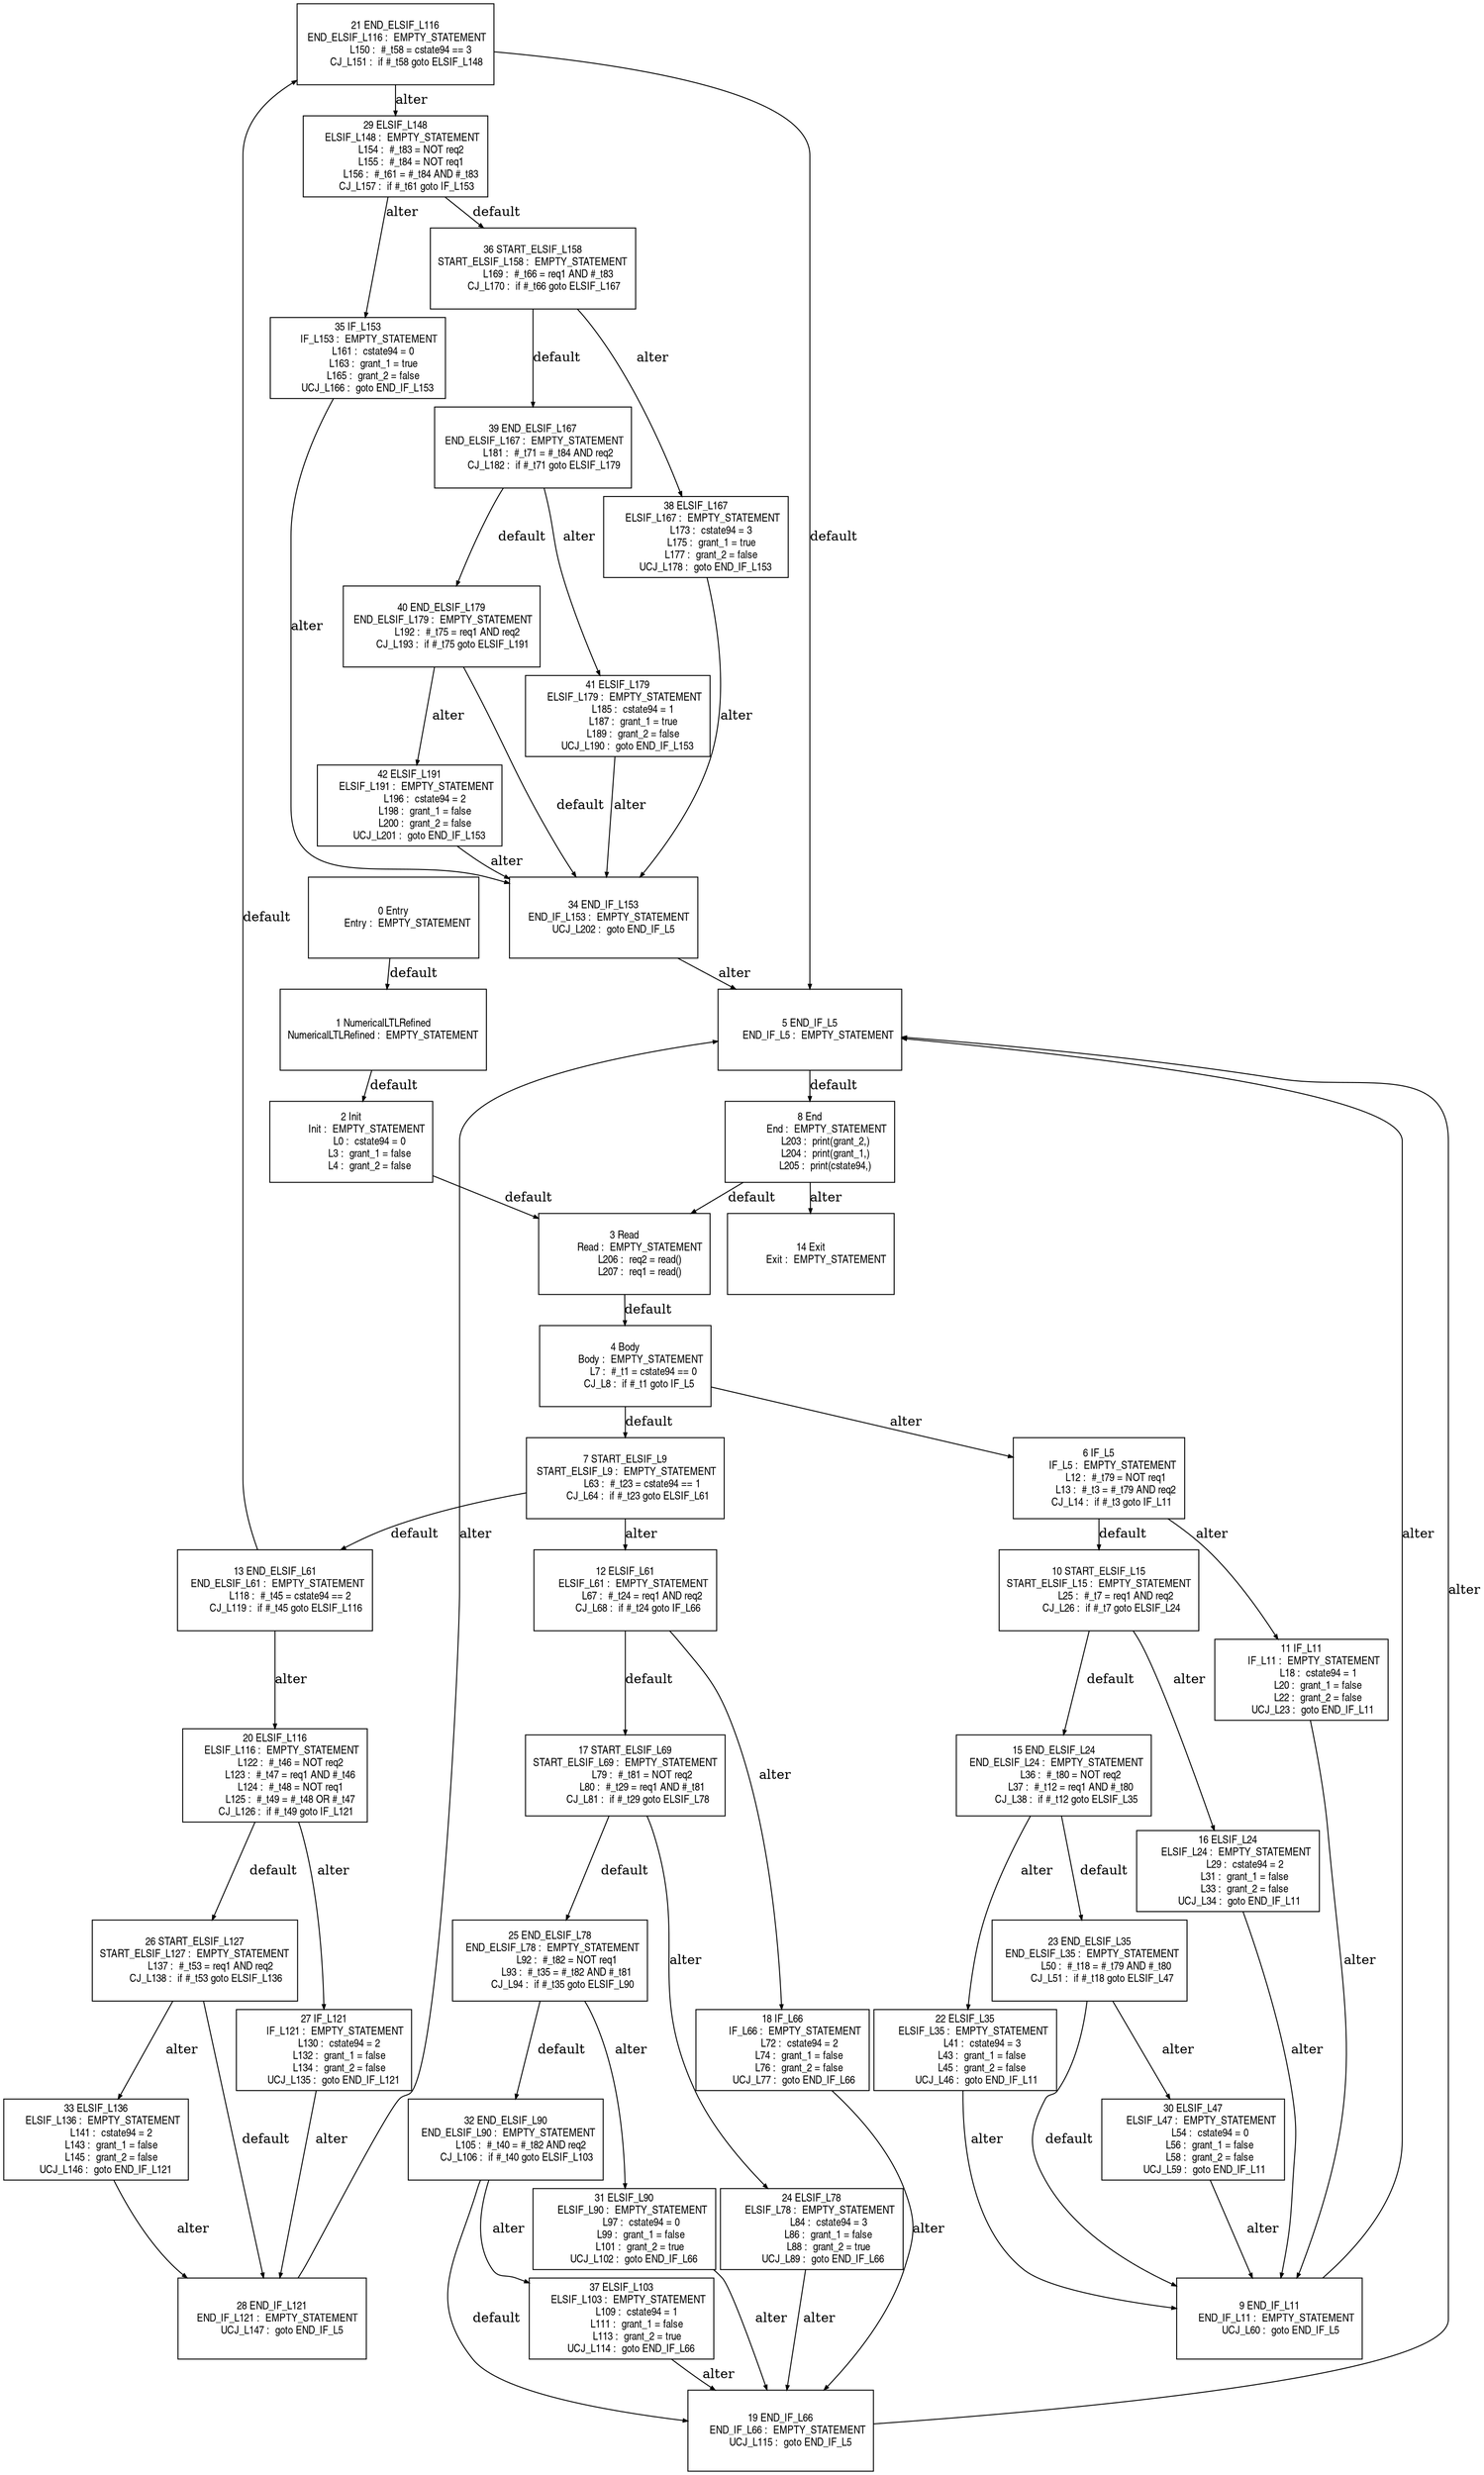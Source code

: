 digraph G {
  ranksep=.25;
  edge [arrowsize=.5]
  node [shape=rectangle, fontname="ArialNarrow",
        fontsize=12,  height=1.2];
  "21 END_ELSIF_L116
 END_ELSIF_L116 :  EMPTY_STATEMENT
           L150 :  #_t58 = cstate94 == 3
        CJ_L151 :  if #_t58 goto ELSIF_L148
"; "2 Init
           Init :  EMPTY_STATEMENT
             L0 :  cstate94 = 0
             L3 :  grant_1 = false
             L4 :  grant_2 = false
"; "34 END_IF_L153
    END_IF_L153 :  EMPTY_STATEMENT
       UCJ_L202 :  goto END_IF_L5
"; "15 END_ELSIF_L24
  END_ELSIF_L24 :  EMPTY_STATEMENT
            L36 :  #_t80 = NOT req2
            L37 :  #_t12 = req1 AND #_t80
         CJ_L38 :  if #_t12 goto ELSIF_L35
"; "33 ELSIF_L136
     ELSIF_L136 :  EMPTY_STATEMENT
           L141 :  cstate94 = 2
           L143 :  grant_1 = false
           L145 :  grant_2 = false
       UCJ_L146 :  goto END_IF_L121
"; "27 IF_L121
        IF_L121 :  EMPTY_STATEMENT
           L130 :  cstate94 = 2
           L132 :  grant_1 = false
           L134 :  grant_2 = false
       UCJ_L135 :  goto END_IF_L121
"; "35 IF_L153
        IF_L153 :  EMPTY_STATEMENT
           L161 :  cstate94 = 0
           L163 :  grant_1 = true
           L165 :  grant_2 = false
       UCJ_L166 :  goto END_IF_L153
"; "20 ELSIF_L116
     ELSIF_L116 :  EMPTY_STATEMENT
           L122 :  #_t46 = NOT req2
           L123 :  #_t47 = req1 AND #_t46
           L124 :  #_t48 = NOT req1
           L125 :  #_t49 = #_t48 OR #_t47
        CJ_L126 :  if #_t49 goto IF_L121
"; "28 END_IF_L121
    END_IF_L121 :  EMPTY_STATEMENT
       UCJ_L147 :  goto END_IF_L5
"; "22 ELSIF_L35
      ELSIF_L35 :  EMPTY_STATEMENT
            L41 :  cstate94 = 3
            L43 :  grant_1 = false
            L45 :  grant_2 = false
        UCJ_L46 :  goto END_IF_L11
"; "30 ELSIF_L47
      ELSIF_L47 :  EMPTY_STATEMENT
            L54 :  cstate94 = 0
            L56 :  grant_1 = false
            L58 :  grant_2 = false
        UCJ_L59 :  goto END_IF_L11
"; "16 ELSIF_L24
      ELSIF_L24 :  EMPTY_STATEMENT
            L29 :  cstate94 = 2
            L31 :  grant_1 = false
            L33 :  grant_2 = false
        UCJ_L34 :  goto END_IF_L11
"; "9 END_IF_L11
     END_IF_L11 :  EMPTY_STATEMENT
        UCJ_L60 :  goto END_IF_L5
"; "4 Body
           Body :  EMPTY_STATEMENT
             L7 :  #_t1 = cstate94 == 0
          CJ_L8 :  if #_t1 goto IF_L5
"; "14 Exit
           Exit :  EMPTY_STATEMENT
"; "11 IF_L11
         IF_L11 :  EMPTY_STATEMENT
            L18 :  cstate94 = 1
            L20 :  grant_1 = false
            L22 :  grant_2 = false
        UCJ_L23 :  goto END_IF_L11
"; "29 ELSIF_L148
     ELSIF_L148 :  EMPTY_STATEMENT
           L154 :  #_t83 = NOT req2
           L155 :  #_t84 = NOT req1
           L156 :  #_t61 = #_t84 AND #_t83
        CJ_L157 :  if #_t61 goto IF_L153
"; "3 Read
           Read :  EMPTY_STATEMENT
           L206 :  req2 = read()
           L207 :  req1 = read()
"; "5 END_IF_L5
      END_IF_L5 :  EMPTY_STATEMENT
"; "13 END_ELSIF_L61
  END_ELSIF_L61 :  EMPTY_STATEMENT
           L118 :  #_t45 = cstate94 == 2
        CJ_L119 :  if #_t45 goto ELSIF_L116
"; "6 IF_L5
          IF_L5 :  EMPTY_STATEMENT
            L12 :  #_t79 = NOT req1
            L13 :  #_t3 = #_t79 AND req2
         CJ_L14 :  if #_t3 goto IF_L11
"; "18 IF_L66
         IF_L66 :  EMPTY_STATEMENT
            L72 :  cstate94 = 2
            L74 :  grant_1 = false
            L76 :  grant_2 = false
        UCJ_L77 :  goto END_IF_L66
"; "41 ELSIF_L179
     ELSIF_L179 :  EMPTY_STATEMENT
           L185 :  cstate94 = 1
           L187 :  grant_1 = true
           L189 :  grant_2 = false
       UCJ_L190 :  goto END_IF_L153
"; "1 NumericalLTLRefined
NumericalLTLRefined :  EMPTY_STATEMENT
"; "10 START_ELSIF_L15
START_ELSIF_L15 :  EMPTY_STATEMENT
            L25 :  #_t7 = req1 AND req2
         CJ_L26 :  if #_t7 goto ELSIF_L24
"; "39 END_ELSIF_L167
 END_ELSIF_L167 :  EMPTY_STATEMENT
           L181 :  #_t71 = #_t84 AND req2
        CJ_L182 :  if #_t71 goto ELSIF_L179
"; "42 ELSIF_L191
     ELSIF_L191 :  EMPTY_STATEMENT
           L196 :  cstate94 = 2
           L198 :  grant_1 = false
           L200 :  grant_2 = false
       UCJ_L201 :  goto END_IF_L153
"; "31 ELSIF_L90
      ELSIF_L90 :  EMPTY_STATEMENT
            L97 :  cstate94 = 0
            L99 :  grant_1 = false
           L101 :  grant_2 = true
       UCJ_L102 :  goto END_IF_L66
"; "25 END_ELSIF_L78
  END_ELSIF_L78 :  EMPTY_STATEMENT
            L92 :  #_t82 = NOT req1
            L93 :  #_t35 = #_t82 AND #_t81
         CJ_L94 :  if #_t35 goto ELSIF_L90
"; "26 START_ELSIF_L127
START_ELSIF_L127 :  EMPTY_STATEMENT
           L137 :  #_t53 = req1 AND req2
        CJ_L138 :  if #_t53 goto ELSIF_L136
"; "12 ELSIF_L61
      ELSIF_L61 :  EMPTY_STATEMENT
            L67 :  #_t24 = req1 AND req2
         CJ_L68 :  if #_t24 goto IF_L66
"; "36 START_ELSIF_L158
START_ELSIF_L158 :  EMPTY_STATEMENT
           L169 :  #_t66 = req1 AND #_t83
        CJ_L170 :  if #_t66 goto ELSIF_L167
"; "19 END_IF_L66
     END_IF_L66 :  EMPTY_STATEMENT
       UCJ_L115 :  goto END_IF_L5
"; "23 END_ELSIF_L35
  END_ELSIF_L35 :  EMPTY_STATEMENT
            L50 :  #_t18 = #_t79 AND #_t80
         CJ_L51 :  if #_t18 goto ELSIF_L47
"; "17 START_ELSIF_L69
START_ELSIF_L69 :  EMPTY_STATEMENT
            L79 :  #_t81 = NOT req2
            L80 :  #_t29 = req1 AND #_t81
         CJ_L81 :  if #_t29 goto ELSIF_L78
"; "8 End
            End :  EMPTY_STATEMENT
           L203 :  print(grant_2,)
           L204 :  print(grant_1,)
           L205 :  print(cstate94,)
"; "37 ELSIF_L103
     ELSIF_L103 :  EMPTY_STATEMENT
           L109 :  cstate94 = 1
           L111 :  grant_1 = false
           L113 :  grant_2 = true
       UCJ_L114 :  goto END_IF_L66
"; "38 ELSIF_L167
     ELSIF_L167 :  EMPTY_STATEMENT
           L173 :  cstate94 = 3
           L175 :  grant_1 = true
           L177 :  grant_2 = false
       UCJ_L178 :  goto END_IF_L153
"; "7 START_ELSIF_L9
 START_ELSIF_L9 :  EMPTY_STATEMENT
            L63 :  #_t23 = cstate94 == 1
         CJ_L64 :  if #_t23 goto ELSIF_L61
"; "40 END_ELSIF_L179
 END_ELSIF_L179 :  EMPTY_STATEMENT
           L192 :  #_t75 = req1 AND req2
        CJ_L193 :  if #_t75 goto ELSIF_L191
"; "32 END_ELSIF_L90
  END_ELSIF_L90 :  EMPTY_STATEMENT
           L105 :  #_t40 = #_t82 AND req2
        CJ_L106 :  if #_t40 goto ELSIF_L103
"; "0 Entry
          Entry :  EMPTY_STATEMENT
"; "24 ELSIF_L78
      ELSIF_L78 :  EMPTY_STATEMENT
            L84 :  cstate94 = 3
            L86 :  grant_1 = false
            L88 :  grant_2 = true
        UCJ_L89 :  goto END_IF_L66
"; 
  "1 NumericalLTLRefined
NumericalLTLRefined :  EMPTY_STATEMENT
" -> "2 Init
           Init :  EMPTY_STATEMENT
             L0 :  cstate94 = 0
             L3 :  grant_1 = false
             L4 :  grant_2 = false
"  [label="default"];
  "2 Init
           Init :  EMPTY_STATEMENT
             L0 :  cstate94 = 0
             L3 :  grant_1 = false
             L4 :  grant_2 = false
" -> "3 Read
           Read :  EMPTY_STATEMENT
           L206 :  req2 = read()
           L207 :  req1 = read()
"  [label="default"];
  "4 Body
           Body :  EMPTY_STATEMENT
             L7 :  #_t1 = cstate94 == 0
          CJ_L8 :  if #_t1 goto IF_L5
" -> "7 START_ELSIF_L9
 START_ELSIF_L9 :  EMPTY_STATEMENT
            L63 :  #_t23 = cstate94 == 1
         CJ_L64 :  if #_t23 goto ELSIF_L61
"  [label="default"];
  "4 Body
           Body :  EMPTY_STATEMENT
             L7 :  #_t1 = cstate94 == 0
          CJ_L8 :  if #_t1 goto IF_L5
" -> "6 IF_L5
          IF_L5 :  EMPTY_STATEMENT
            L12 :  #_t79 = NOT req1
            L13 :  #_t3 = #_t79 AND req2
         CJ_L14 :  if #_t3 goto IF_L11
"  [label="alter"];
  "6 IF_L5
          IF_L5 :  EMPTY_STATEMENT
            L12 :  #_t79 = NOT req1
            L13 :  #_t3 = #_t79 AND req2
         CJ_L14 :  if #_t3 goto IF_L11
" -> "10 START_ELSIF_L15
START_ELSIF_L15 :  EMPTY_STATEMENT
            L25 :  #_t7 = req1 AND req2
         CJ_L26 :  if #_t7 goto ELSIF_L24
"  [label="default"];
  "6 IF_L5
          IF_L5 :  EMPTY_STATEMENT
            L12 :  #_t79 = NOT req1
            L13 :  #_t3 = #_t79 AND req2
         CJ_L14 :  if #_t3 goto IF_L11
" -> "11 IF_L11
         IF_L11 :  EMPTY_STATEMENT
            L18 :  cstate94 = 1
            L20 :  grant_1 = false
            L22 :  grant_2 = false
        UCJ_L23 :  goto END_IF_L11
"  [label="alter"];
  "11 IF_L11
         IF_L11 :  EMPTY_STATEMENT
            L18 :  cstate94 = 1
            L20 :  grant_1 = false
            L22 :  grant_2 = false
        UCJ_L23 :  goto END_IF_L11
" -> "9 END_IF_L11
     END_IF_L11 :  EMPTY_STATEMENT
        UCJ_L60 :  goto END_IF_L5
"  [label="alter"];
  "10 START_ELSIF_L15
START_ELSIF_L15 :  EMPTY_STATEMENT
            L25 :  #_t7 = req1 AND req2
         CJ_L26 :  if #_t7 goto ELSIF_L24
" -> "15 END_ELSIF_L24
  END_ELSIF_L24 :  EMPTY_STATEMENT
            L36 :  #_t80 = NOT req2
            L37 :  #_t12 = req1 AND #_t80
         CJ_L38 :  if #_t12 goto ELSIF_L35
"  [label="default"];
  "10 START_ELSIF_L15
START_ELSIF_L15 :  EMPTY_STATEMENT
            L25 :  #_t7 = req1 AND req2
         CJ_L26 :  if #_t7 goto ELSIF_L24
" -> "16 ELSIF_L24
      ELSIF_L24 :  EMPTY_STATEMENT
            L29 :  cstate94 = 2
            L31 :  grant_1 = false
            L33 :  grant_2 = false
        UCJ_L34 :  goto END_IF_L11
"  [label="alter"];
  "16 ELSIF_L24
      ELSIF_L24 :  EMPTY_STATEMENT
            L29 :  cstate94 = 2
            L31 :  grant_1 = false
            L33 :  grant_2 = false
        UCJ_L34 :  goto END_IF_L11
" -> "9 END_IF_L11
     END_IF_L11 :  EMPTY_STATEMENT
        UCJ_L60 :  goto END_IF_L5
"  [label="alter"];
  "15 END_ELSIF_L24
  END_ELSIF_L24 :  EMPTY_STATEMENT
            L36 :  #_t80 = NOT req2
            L37 :  #_t12 = req1 AND #_t80
         CJ_L38 :  if #_t12 goto ELSIF_L35
" -> "23 END_ELSIF_L35
  END_ELSIF_L35 :  EMPTY_STATEMENT
            L50 :  #_t18 = #_t79 AND #_t80
         CJ_L51 :  if #_t18 goto ELSIF_L47
"  [label="default"];
  "15 END_ELSIF_L24
  END_ELSIF_L24 :  EMPTY_STATEMENT
            L36 :  #_t80 = NOT req2
            L37 :  #_t12 = req1 AND #_t80
         CJ_L38 :  if #_t12 goto ELSIF_L35
" -> "22 ELSIF_L35
      ELSIF_L35 :  EMPTY_STATEMENT
            L41 :  cstate94 = 3
            L43 :  grant_1 = false
            L45 :  grant_2 = false
        UCJ_L46 :  goto END_IF_L11
"  [label="alter"];
  "22 ELSIF_L35
      ELSIF_L35 :  EMPTY_STATEMENT
            L41 :  cstate94 = 3
            L43 :  grant_1 = false
            L45 :  grant_2 = false
        UCJ_L46 :  goto END_IF_L11
" -> "9 END_IF_L11
     END_IF_L11 :  EMPTY_STATEMENT
        UCJ_L60 :  goto END_IF_L5
"  [label="alter"];
  "23 END_ELSIF_L35
  END_ELSIF_L35 :  EMPTY_STATEMENT
            L50 :  #_t18 = #_t79 AND #_t80
         CJ_L51 :  if #_t18 goto ELSIF_L47
" -> "9 END_IF_L11
     END_IF_L11 :  EMPTY_STATEMENT
        UCJ_L60 :  goto END_IF_L5
"  [label="default"];
  "23 END_ELSIF_L35
  END_ELSIF_L35 :  EMPTY_STATEMENT
            L50 :  #_t18 = #_t79 AND #_t80
         CJ_L51 :  if #_t18 goto ELSIF_L47
" -> "30 ELSIF_L47
      ELSIF_L47 :  EMPTY_STATEMENT
            L54 :  cstate94 = 0
            L56 :  grant_1 = false
            L58 :  grant_2 = false
        UCJ_L59 :  goto END_IF_L11
"  [label="alter"];
  "30 ELSIF_L47
      ELSIF_L47 :  EMPTY_STATEMENT
            L54 :  cstate94 = 0
            L56 :  grant_1 = false
            L58 :  grant_2 = false
        UCJ_L59 :  goto END_IF_L11
" -> "9 END_IF_L11
     END_IF_L11 :  EMPTY_STATEMENT
        UCJ_L60 :  goto END_IF_L5
"  [label="alter"];
  "9 END_IF_L11
     END_IF_L11 :  EMPTY_STATEMENT
        UCJ_L60 :  goto END_IF_L5
" -> "5 END_IF_L5
      END_IF_L5 :  EMPTY_STATEMENT
"  [label="alter"];
  "7 START_ELSIF_L9
 START_ELSIF_L9 :  EMPTY_STATEMENT
            L63 :  #_t23 = cstate94 == 1
         CJ_L64 :  if #_t23 goto ELSIF_L61
" -> "13 END_ELSIF_L61
  END_ELSIF_L61 :  EMPTY_STATEMENT
           L118 :  #_t45 = cstate94 == 2
        CJ_L119 :  if #_t45 goto ELSIF_L116
"  [label="default"];
  "7 START_ELSIF_L9
 START_ELSIF_L9 :  EMPTY_STATEMENT
            L63 :  #_t23 = cstate94 == 1
         CJ_L64 :  if #_t23 goto ELSIF_L61
" -> "12 ELSIF_L61
      ELSIF_L61 :  EMPTY_STATEMENT
            L67 :  #_t24 = req1 AND req2
         CJ_L68 :  if #_t24 goto IF_L66
"  [label="alter"];
  "12 ELSIF_L61
      ELSIF_L61 :  EMPTY_STATEMENT
            L67 :  #_t24 = req1 AND req2
         CJ_L68 :  if #_t24 goto IF_L66
" -> "17 START_ELSIF_L69
START_ELSIF_L69 :  EMPTY_STATEMENT
            L79 :  #_t81 = NOT req2
            L80 :  #_t29 = req1 AND #_t81
         CJ_L81 :  if #_t29 goto ELSIF_L78
"  [label="default"];
  "12 ELSIF_L61
      ELSIF_L61 :  EMPTY_STATEMENT
            L67 :  #_t24 = req1 AND req2
         CJ_L68 :  if #_t24 goto IF_L66
" -> "18 IF_L66
         IF_L66 :  EMPTY_STATEMENT
            L72 :  cstate94 = 2
            L74 :  grant_1 = false
            L76 :  grant_2 = false
        UCJ_L77 :  goto END_IF_L66
"  [label="alter"];
  "18 IF_L66
         IF_L66 :  EMPTY_STATEMENT
            L72 :  cstate94 = 2
            L74 :  grant_1 = false
            L76 :  grant_2 = false
        UCJ_L77 :  goto END_IF_L66
" -> "19 END_IF_L66
     END_IF_L66 :  EMPTY_STATEMENT
       UCJ_L115 :  goto END_IF_L5
"  [label="alter"];
  "17 START_ELSIF_L69
START_ELSIF_L69 :  EMPTY_STATEMENT
            L79 :  #_t81 = NOT req2
            L80 :  #_t29 = req1 AND #_t81
         CJ_L81 :  if #_t29 goto ELSIF_L78
" -> "25 END_ELSIF_L78
  END_ELSIF_L78 :  EMPTY_STATEMENT
            L92 :  #_t82 = NOT req1
            L93 :  #_t35 = #_t82 AND #_t81
         CJ_L94 :  if #_t35 goto ELSIF_L90
"  [label="default"];
  "17 START_ELSIF_L69
START_ELSIF_L69 :  EMPTY_STATEMENT
            L79 :  #_t81 = NOT req2
            L80 :  #_t29 = req1 AND #_t81
         CJ_L81 :  if #_t29 goto ELSIF_L78
" -> "24 ELSIF_L78
      ELSIF_L78 :  EMPTY_STATEMENT
            L84 :  cstate94 = 3
            L86 :  grant_1 = false
            L88 :  grant_2 = true
        UCJ_L89 :  goto END_IF_L66
"  [label="alter"];
  "24 ELSIF_L78
      ELSIF_L78 :  EMPTY_STATEMENT
            L84 :  cstate94 = 3
            L86 :  grant_1 = false
            L88 :  grant_2 = true
        UCJ_L89 :  goto END_IF_L66
" -> "19 END_IF_L66
     END_IF_L66 :  EMPTY_STATEMENT
       UCJ_L115 :  goto END_IF_L5
"  [label="alter"];
  "25 END_ELSIF_L78
  END_ELSIF_L78 :  EMPTY_STATEMENT
            L92 :  #_t82 = NOT req1
            L93 :  #_t35 = #_t82 AND #_t81
         CJ_L94 :  if #_t35 goto ELSIF_L90
" -> "32 END_ELSIF_L90
  END_ELSIF_L90 :  EMPTY_STATEMENT
           L105 :  #_t40 = #_t82 AND req2
        CJ_L106 :  if #_t40 goto ELSIF_L103
"  [label="default"];
  "25 END_ELSIF_L78
  END_ELSIF_L78 :  EMPTY_STATEMENT
            L92 :  #_t82 = NOT req1
            L93 :  #_t35 = #_t82 AND #_t81
         CJ_L94 :  if #_t35 goto ELSIF_L90
" -> "31 ELSIF_L90
      ELSIF_L90 :  EMPTY_STATEMENT
            L97 :  cstate94 = 0
            L99 :  grant_1 = false
           L101 :  grant_2 = true
       UCJ_L102 :  goto END_IF_L66
"  [label="alter"];
  "31 ELSIF_L90
      ELSIF_L90 :  EMPTY_STATEMENT
            L97 :  cstate94 = 0
            L99 :  grant_1 = false
           L101 :  grant_2 = true
       UCJ_L102 :  goto END_IF_L66
" -> "19 END_IF_L66
     END_IF_L66 :  EMPTY_STATEMENT
       UCJ_L115 :  goto END_IF_L5
"  [label="alter"];
  "32 END_ELSIF_L90
  END_ELSIF_L90 :  EMPTY_STATEMENT
           L105 :  #_t40 = #_t82 AND req2
        CJ_L106 :  if #_t40 goto ELSIF_L103
" -> "19 END_IF_L66
     END_IF_L66 :  EMPTY_STATEMENT
       UCJ_L115 :  goto END_IF_L5
"  [label="default"];
  "32 END_ELSIF_L90
  END_ELSIF_L90 :  EMPTY_STATEMENT
           L105 :  #_t40 = #_t82 AND req2
        CJ_L106 :  if #_t40 goto ELSIF_L103
" -> "37 ELSIF_L103
     ELSIF_L103 :  EMPTY_STATEMENT
           L109 :  cstate94 = 1
           L111 :  grant_1 = false
           L113 :  grant_2 = true
       UCJ_L114 :  goto END_IF_L66
"  [label="alter"];
  "37 ELSIF_L103
     ELSIF_L103 :  EMPTY_STATEMENT
           L109 :  cstate94 = 1
           L111 :  grant_1 = false
           L113 :  grant_2 = true
       UCJ_L114 :  goto END_IF_L66
" -> "19 END_IF_L66
     END_IF_L66 :  EMPTY_STATEMENT
       UCJ_L115 :  goto END_IF_L5
"  [label="alter"];
  "19 END_IF_L66
     END_IF_L66 :  EMPTY_STATEMENT
       UCJ_L115 :  goto END_IF_L5
" -> "5 END_IF_L5
      END_IF_L5 :  EMPTY_STATEMENT
"  [label="alter"];
  "13 END_ELSIF_L61
  END_ELSIF_L61 :  EMPTY_STATEMENT
           L118 :  #_t45 = cstate94 == 2
        CJ_L119 :  if #_t45 goto ELSIF_L116
" -> "21 END_ELSIF_L116
 END_ELSIF_L116 :  EMPTY_STATEMENT
           L150 :  #_t58 = cstate94 == 3
        CJ_L151 :  if #_t58 goto ELSIF_L148
"  [label="default"];
  "13 END_ELSIF_L61
  END_ELSIF_L61 :  EMPTY_STATEMENT
           L118 :  #_t45 = cstate94 == 2
        CJ_L119 :  if #_t45 goto ELSIF_L116
" -> "20 ELSIF_L116
     ELSIF_L116 :  EMPTY_STATEMENT
           L122 :  #_t46 = NOT req2
           L123 :  #_t47 = req1 AND #_t46
           L124 :  #_t48 = NOT req1
           L125 :  #_t49 = #_t48 OR #_t47
        CJ_L126 :  if #_t49 goto IF_L121
"  [label="alter"];
  "20 ELSIF_L116
     ELSIF_L116 :  EMPTY_STATEMENT
           L122 :  #_t46 = NOT req2
           L123 :  #_t47 = req1 AND #_t46
           L124 :  #_t48 = NOT req1
           L125 :  #_t49 = #_t48 OR #_t47
        CJ_L126 :  if #_t49 goto IF_L121
" -> "26 START_ELSIF_L127
START_ELSIF_L127 :  EMPTY_STATEMENT
           L137 :  #_t53 = req1 AND req2
        CJ_L138 :  if #_t53 goto ELSIF_L136
"  [label="default"];
  "20 ELSIF_L116
     ELSIF_L116 :  EMPTY_STATEMENT
           L122 :  #_t46 = NOT req2
           L123 :  #_t47 = req1 AND #_t46
           L124 :  #_t48 = NOT req1
           L125 :  #_t49 = #_t48 OR #_t47
        CJ_L126 :  if #_t49 goto IF_L121
" -> "27 IF_L121
        IF_L121 :  EMPTY_STATEMENT
           L130 :  cstate94 = 2
           L132 :  grant_1 = false
           L134 :  grant_2 = false
       UCJ_L135 :  goto END_IF_L121
"  [label="alter"];
  "27 IF_L121
        IF_L121 :  EMPTY_STATEMENT
           L130 :  cstate94 = 2
           L132 :  grant_1 = false
           L134 :  grant_2 = false
       UCJ_L135 :  goto END_IF_L121
" -> "28 END_IF_L121
    END_IF_L121 :  EMPTY_STATEMENT
       UCJ_L147 :  goto END_IF_L5
"  [label="alter"];
  "26 START_ELSIF_L127
START_ELSIF_L127 :  EMPTY_STATEMENT
           L137 :  #_t53 = req1 AND req2
        CJ_L138 :  if #_t53 goto ELSIF_L136
" -> "28 END_IF_L121
    END_IF_L121 :  EMPTY_STATEMENT
       UCJ_L147 :  goto END_IF_L5
"  [label="default"];
  "26 START_ELSIF_L127
START_ELSIF_L127 :  EMPTY_STATEMENT
           L137 :  #_t53 = req1 AND req2
        CJ_L138 :  if #_t53 goto ELSIF_L136
" -> "33 ELSIF_L136
     ELSIF_L136 :  EMPTY_STATEMENT
           L141 :  cstate94 = 2
           L143 :  grant_1 = false
           L145 :  grant_2 = false
       UCJ_L146 :  goto END_IF_L121
"  [label="alter"];
  "33 ELSIF_L136
     ELSIF_L136 :  EMPTY_STATEMENT
           L141 :  cstate94 = 2
           L143 :  grant_1 = false
           L145 :  grant_2 = false
       UCJ_L146 :  goto END_IF_L121
" -> "28 END_IF_L121
    END_IF_L121 :  EMPTY_STATEMENT
       UCJ_L147 :  goto END_IF_L5
"  [label="alter"];
  "28 END_IF_L121
    END_IF_L121 :  EMPTY_STATEMENT
       UCJ_L147 :  goto END_IF_L5
" -> "5 END_IF_L5
      END_IF_L5 :  EMPTY_STATEMENT
"  [label="alter"];
  "21 END_ELSIF_L116
 END_ELSIF_L116 :  EMPTY_STATEMENT
           L150 :  #_t58 = cstate94 == 3
        CJ_L151 :  if #_t58 goto ELSIF_L148
" -> "5 END_IF_L5
      END_IF_L5 :  EMPTY_STATEMENT
"  [label="default"];
  "21 END_ELSIF_L116
 END_ELSIF_L116 :  EMPTY_STATEMENT
           L150 :  #_t58 = cstate94 == 3
        CJ_L151 :  if #_t58 goto ELSIF_L148
" -> "29 ELSIF_L148
     ELSIF_L148 :  EMPTY_STATEMENT
           L154 :  #_t83 = NOT req2
           L155 :  #_t84 = NOT req1
           L156 :  #_t61 = #_t84 AND #_t83
        CJ_L157 :  if #_t61 goto IF_L153
"  [label="alter"];
  "29 ELSIF_L148
     ELSIF_L148 :  EMPTY_STATEMENT
           L154 :  #_t83 = NOT req2
           L155 :  #_t84 = NOT req1
           L156 :  #_t61 = #_t84 AND #_t83
        CJ_L157 :  if #_t61 goto IF_L153
" -> "36 START_ELSIF_L158
START_ELSIF_L158 :  EMPTY_STATEMENT
           L169 :  #_t66 = req1 AND #_t83
        CJ_L170 :  if #_t66 goto ELSIF_L167
"  [label="default"];
  "29 ELSIF_L148
     ELSIF_L148 :  EMPTY_STATEMENT
           L154 :  #_t83 = NOT req2
           L155 :  #_t84 = NOT req1
           L156 :  #_t61 = #_t84 AND #_t83
        CJ_L157 :  if #_t61 goto IF_L153
" -> "35 IF_L153
        IF_L153 :  EMPTY_STATEMENT
           L161 :  cstate94 = 0
           L163 :  grant_1 = true
           L165 :  grant_2 = false
       UCJ_L166 :  goto END_IF_L153
"  [label="alter"];
  "35 IF_L153
        IF_L153 :  EMPTY_STATEMENT
           L161 :  cstate94 = 0
           L163 :  grant_1 = true
           L165 :  grant_2 = false
       UCJ_L166 :  goto END_IF_L153
" -> "34 END_IF_L153
    END_IF_L153 :  EMPTY_STATEMENT
       UCJ_L202 :  goto END_IF_L5
"  [label="alter"];
  "36 START_ELSIF_L158
START_ELSIF_L158 :  EMPTY_STATEMENT
           L169 :  #_t66 = req1 AND #_t83
        CJ_L170 :  if #_t66 goto ELSIF_L167
" -> "39 END_ELSIF_L167
 END_ELSIF_L167 :  EMPTY_STATEMENT
           L181 :  #_t71 = #_t84 AND req2
        CJ_L182 :  if #_t71 goto ELSIF_L179
"  [label="default"];
  "36 START_ELSIF_L158
START_ELSIF_L158 :  EMPTY_STATEMENT
           L169 :  #_t66 = req1 AND #_t83
        CJ_L170 :  if #_t66 goto ELSIF_L167
" -> "38 ELSIF_L167
     ELSIF_L167 :  EMPTY_STATEMENT
           L173 :  cstate94 = 3
           L175 :  grant_1 = true
           L177 :  grant_2 = false
       UCJ_L178 :  goto END_IF_L153
"  [label="alter"];
  "38 ELSIF_L167
     ELSIF_L167 :  EMPTY_STATEMENT
           L173 :  cstate94 = 3
           L175 :  grant_1 = true
           L177 :  grant_2 = false
       UCJ_L178 :  goto END_IF_L153
" -> "34 END_IF_L153
    END_IF_L153 :  EMPTY_STATEMENT
       UCJ_L202 :  goto END_IF_L5
"  [label="alter"];
  "39 END_ELSIF_L167
 END_ELSIF_L167 :  EMPTY_STATEMENT
           L181 :  #_t71 = #_t84 AND req2
        CJ_L182 :  if #_t71 goto ELSIF_L179
" -> "40 END_ELSIF_L179
 END_ELSIF_L179 :  EMPTY_STATEMENT
           L192 :  #_t75 = req1 AND req2
        CJ_L193 :  if #_t75 goto ELSIF_L191
"  [label="default"];
  "39 END_ELSIF_L167
 END_ELSIF_L167 :  EMPTY_STATEMENT
           L181 :  #_t71 = #_t84 AND req2
        CJ_L182 :  if #_t71 goto ELSIF_L179
" -> "41 ELSIF_L179
     ELSIF_L179 :  EMPTY_STATEMENT
           L185 :  cstate94 = 1
           L187 :  grant_1 = true
           L189 :  grant_2 = false
       UCJ_L190 :  goto END_IF_L153
"  [label="alter"];
  "41 ELSIF_L179
     ELSIF_L179 :  EMPTY_STATEMENT
           L185 :  cstate94 = 1
           L187 :  grant_1 = true
           L189 :  grant_2 = false
       UCJ_L190 :  goto END_IF_L153
" -> "34 END_IF_L153
    END_IF_L153 :  EMPTY_STATEMENT
       UCJ_L202 :  goto END_IF_L5
"  [label="alter"];
  "40 END_ELSIF_L179
 END_ELSIF_L179 :  EMPTY_STATEMENT
           L192 :  #_t75 = req1 AND req2
        CJ_L193 :  if #_t75 goto ELSIF_L191
" -> "34 END_IF_L153
    END_IF_L153 :  EMPTY_STATEMENT
       UCJ_L202 :  goto END_IF_L5
"  [label="default"];
  "40 END_ELSIF_L179
 END_ELSIF_L179 :  EMPTY_STATEMENT
           L192 :  #_t75 = req1 AND req2
        CJ_L193 :  if #_t75 goto ELSIF_L191
" -> "42 ELSIF_L191
     ELSIF_L191 :  EMPTY_STATEMENT
           L196 :  cstate94 = 2
           L198 :  grant_1 = false
           L200 :  grant_2 = false
       UCJ_L201 :  goto END_IF_L153
"  [label="alter"];
  "42 ELSIF_L191
     ELSIF_L191 :  EMPTY_STATEMENT
           L196 :  cstate94 = 2
           L198 :  grant_1 = false
           L200 :  grant_2 = false
       UCJ_L201 :  goto END_IF_L153
" -> "34 END_IF_L153
    END_IF_L153 :  EMPTY_STATEMENT
       UCJ_L202 :  goto END_IF_L5
"  [label="alter"];
  "34 END_IF_L153
    END_IF_L153 :  EMPTY_STATEMENT
       UCJ_L202 :  goto END_IF_L5
" -> "5 END_IF_L5
      END_IF_L5 :  EMPTY_STATEMENT
"  [label="alter"];
  "5 END_IF_L5
      END_IF_L5 :  EMPTY_STATEMENT
" -> "8 End
            End :  EMPTY_STATEMENT
           L203 :  print(grant_2,)
           L204 :  print(grant_1,)
           L205 :  print(cstate94,)
"  [label="default"];
  "0 Entry
          Entry :  EMPTY_STATEMENT
" -> "1 NumericalLTLRefined
NumericalLTLRefined :  EMPTY_STATEMENT
"  [label="default"];
  "8 End
            End :  EMPTY_STATEMENT
           L203 :  print(grant_2,)
           L204 :  print(grant_1,)
           L205 :  print(cstate94,)
" -> "3 Read
           Read :  EMPTY_STATEMENT
           L206 :  req2 = read()
           L207 :  req1 = read()
"  [label="default"];
  "8 End
            End :  EMPTY_STATEMENT
           L203 :  print(grant_2,)
           L204 :  print(grant_1,)
           L205 :  print(cstate94,)
" -> "14 Exit
           Exit :  EMPTY_STATEMENT
"  [label="alter"];
  "3 Read
           Read :  EMPTY_STATEMENT
           L206 :  req2 = read()
           L207 :  req1 = read()
" -> "4 Body
           Body :  EMPTY_STATEMENT
             L7 :  #_t1 = cstate94 == 0
          CJ_L8 :  if #_t1 goto IF_L5
"  [label="default"];
}
